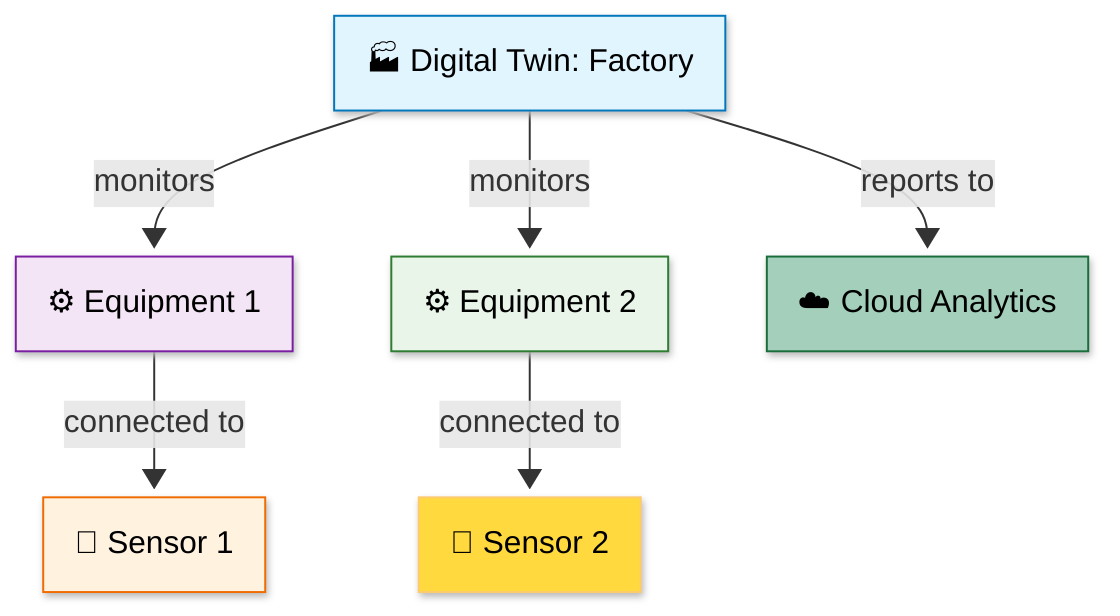 ---
config:
  look: neo
  theme: default
---
graph TD
    DT1[🏭 Digital Twin: Factory] -->|monitors| EQ1[⚙️ Equipment 1]
    DT1 -->|monitors| EQ2[⚙️ Equipment 2]
    EQ1 -->|connected to| S1[🔌 Sensor 1]
    EQ2 -->|connected to| S2[🔌 Sensor 2]
    DT1 -->|reports to| CL1[☁️ Cloud Analytics]
    
    style DT1 fill:#e1f5fe,stroke:#0277bd,color:#000
    style EQ1 fill:#f3e5f5,stroke:#7b1fa2,color:#000
    style EQ2 fill:#e8f5e8,stroke:#2e7d32,color:#000
    style S1 fill:#fff3e0,stroke:#ef6c00,color:#000
    style S2 fill:#ffd93d,stroke:#fdcb6e,color:#000
    style CL1 fill:#a3cfbb,stroke:#1b6e3c,color:#000